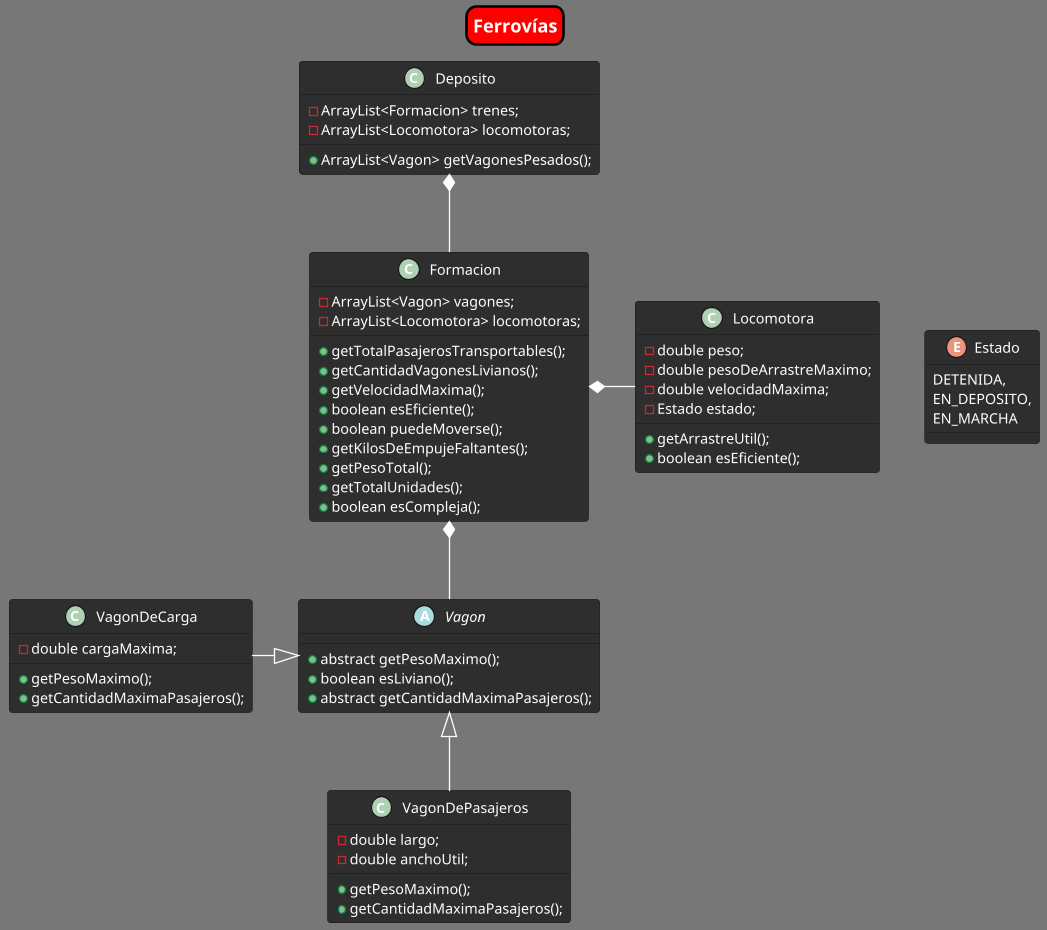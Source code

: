 @startuml
title "Ferrovías"
!theme reddress-darkblue
scale 1.3
'skinparam Linetype ortho
skinparam titleBorderRoundCorner 15
skinparam titleBorderThickness 2
skinparam titleBorderColor #000000
skinparam titleBackgroundColor #FF0000
skinparam defaultFontColor #FFFFFF
skinparam titleFontColor #FFFFFF


class Formacion {
    -ArrayList<Vagon> vagones;
    -ArrayList<Locomotora> locomotoras;

    +getTotalPasajerosTransportables();
    +getCantidadVagonesLivianos();
    +getVelocidadMaxima();
    +boolean esEficiente();
    +boolean puedeMoverse();
    +getKilosDeEmpujeFaltantes();
    +getPesoTotal();
    +getTotalUnidades();
    +boolean esCompleja();
}

class Locomotora {
    -double peso;
    -double pesoDeArrastreMaximo;
    -double velocidadMaxima;
    -Estado estado;

    +getArrastreUtil();
    +boolean esEficiente();
}

enum Estado {
    DETENIDA,
    EN_DEPOSITO,
    EN_MARCHA
}

abstract class Vagon {
    +abstract getPesoMaximo();
    +boolean esLiviano();
    +abstract getCantidadMaximaPasajeros();
}

class VagonDeCarga {
    -double cargaMaxima;

    +getPesoMaximo();
    +getCantidadMaximaPasajeros();
}

class VagonDePasajeros {
    -double largo;
    -double anchoUtil;

    +getPesoMaximo();
    +getCantidadMaximaPasajeros();
}

class Deposito {
    -ArrayList<Formacion> trenes;
    -ArrayList<Locomotora> locomotoras;

    +ArrayList<Vagon> getVagonesPesados();
}



'<<<<<<<<<<<<<< Relaciones <<<<<<<<<<<<<<
Deposito *-- Formacion

Formacion *-- Vagon
Formacion *-r- Locomotora

Vagon <|-l- VagonDeCarga
Vagon <|-- VagonDePasajeros

Locomotora -[hidden]r- Estado

@enduml